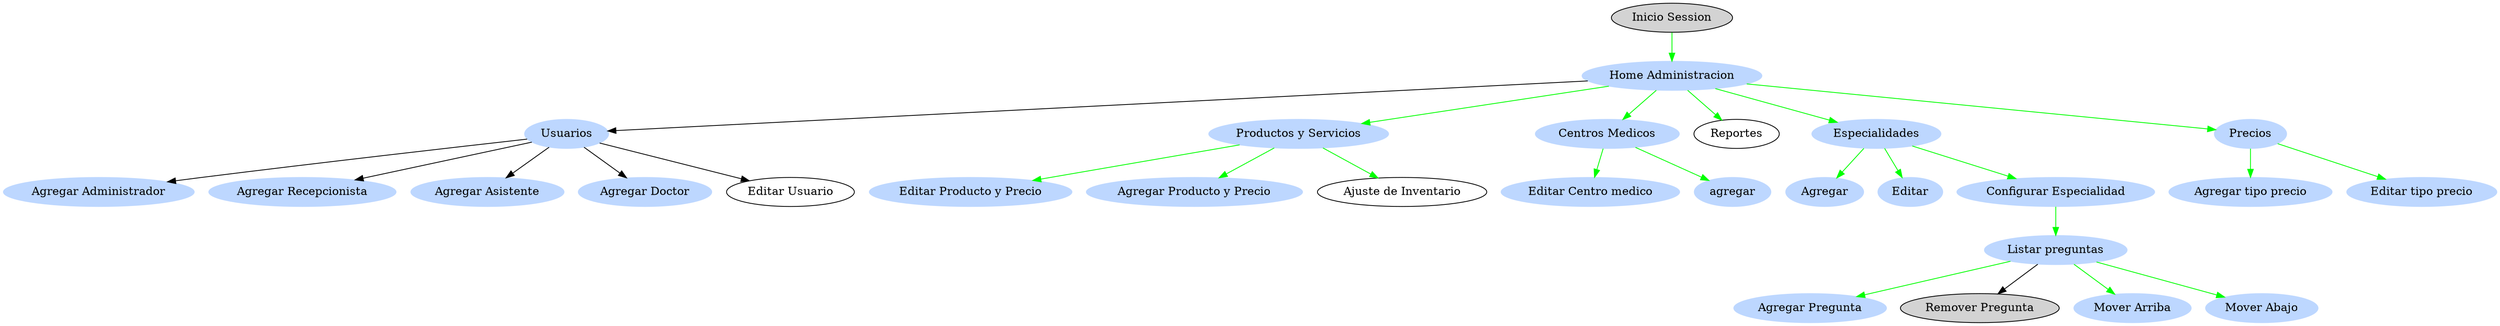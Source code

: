 digraph G {

  inicio_session_administrador[label="Inicio Session" style="filled"]
  inicio_session_administrador->home_administracion[color="green"]
  
  
  home_administracion[label="Home Administracion" color="0.603 0.258 1.000" style=filled]
  home_administracion -> usuarios
  //agregar_usuario
  productos_y_servicios [label="Productos y Servicios" color="0.603 0.258 1.000" style=filled]
  home_administracion -> productos_y_servicios[color="green"]
  home_administracion -> centros_medicos[color="green"]
  home_administracion -> "Reportes" [color="green"]
  home_administracion -> Especialidades[color="green"]


  Especialidades[label="Especialidades" color="0.603 0.258 1.000" style=filled]
  agregar_especialidad[label="Agregar" color="0.603 0.258 1.000" style=filled]
  Especialidades -> agregar_especialidad[color="green"]

  editar_especialidad[label="Editar" color="0.603 0.258 1.000" style=filled]
  Especialidades -> editar_especialidad[color="green"]
  Especialidades -> configurar_especialidad[color="green"]
  configurar_especialidad[label="Configurar Especialidad" color="0.603 0.258 1.000" style=filled]
  listar_preguntas [label="Listar preguntas" color="0.603 0.258 1.000" style=filled]
  agregar_pregunta[label="Agregar Pregunta" color="0.603 0.258 1.000" style=filled]
  remover_pregunta[label="Remover Pregunta"  style=filled]
  mover_arriba[label="Mover Arriba" color="0.603 0.258 1.000" style=filled]
  mover_abajo[label="Mover Abajo" color="0.603 0.258 1.000" style=filled]
  configurar_especialidad -> listar_preguntas[color="green"]
  listar_preguntas -> agregar_pregunta [color="green"]

  listar_preguntas-> remover_pregunta
listar_preguntas-> mover_arriba[color="green"]
listar_preguntas-> mover_abajo[color="green"]



  usuarios[label="Usuarios" color="0.603 0.258 1.000" style=filled]

  usuarios->agregar_usuario_administrador
  usuarios->agregar_usuario_recepcion;
  usuarios->agregar_usuario_asistente
  usuarios->agregar_usuario_doctor;



  editar_usuario[label="Editar Usuario"]
  usuarios->editar_usuario;

  agregar_usuario_administrador[label="Agregar Administrador" color="0.603 0.258 1.000" style=filled]
  agregar_usuario_recepcion[label="Agregar Recepcionista" color="0.603 0.258 1.000" style=filled]
  agregar_usuario_doctor[label="Agregar Doctor" color="0.603 0.258 1.000" style=filled]
  agregar_usuario_asistente[label="Agregar Asistente" color="0.603 0.258 1.000" style=filled]

  //agregar_usuario[label="agregar usuario"]
  //agregar_usuario -> agregar_usuario_administrador
  //agregar_usuario -> agregar_usuario_recepcion
  //agregar_usuario -> agregar_usuario_asistente

  centros_medicos [label="Centros Medicos" color="0.603 0.258 1.000" style=filled]
  editar_centro_medico[label="Editar Centro medico" color="0.603 0.258 1.000" style=filled]
  centros_medicos -> editar_centro_medico[color="green"]
  agregar_centro_medico[label="agregar" color="0.603 0.258 1.000" style="filled"]
  centros_medicos -> agregar_centro_medico[color="green"]
  
  ////////////////////////PRODUCTOS Y SERVICIOS /////////////////////////
  editar_producto_y_precio[label="Editar Producto y Precio" color="0.603 0.258 1.000" style=filled]
  agregar_producto_y_precio[label="Agregar Producto y Precio" color="0.603 0.258 1.000" style=filled]

  productos_y_servicios -> editar_producto_y_precio[color="green"]
  productos_y_servicios -> agregar_producto_y_precio[color="green"]
  productos_y_servicios -> "Ajuste de Inventario"[color="green"]
  Precios [label="Precios" color="0.603 0.258 1.000" style=filled]
  agregar_tipo_precio [label="Agregar tipo precio" color="0.603 0.258 1.000" style=filled]
  editar_tipo_precio [label="Editar tipo precio" color="0.603 0.258 1.000" style=filled]
  Precios -> agregar_tipo_precio [color="green"]
  Precios -> editar_tipo_precio [color="green"]
  home_administracion -> Precios [color="green"]

 // lista_doctores [label="lista doctores"];
}